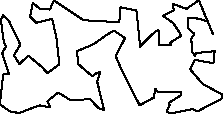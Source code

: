 unitsize(0.001cm);
// 23045.1
draw((3477,949)--(3393,782));
draw((3393,782)--(3613,523));
draw((3613,523)--(3972,329));
draw((3972,329)--(3941,258));
draw((3941,258)--(3527,41));
draw((3527,41)--(3431,78));
draw((3431,78)--(3048,1));
draw((3048,1)--(2977,39));
draw((2977,39)--(3035,152));
draw((3035,152)--(3019,189));
draw((3019,189)--(3232,324));
draw((3232,324)--(3230,380));
draw((3230,380)--(2823,376));
draw((2823,376)--(2779,435));
draw((2779,435)--(2753,283));
draw((2753,283)--(2502,146));
draw((2502,146)--(2186,766));
draw((2186,766)--(2081,1011));
draw((2081,1011)--(2243,1332));
draw((2243,1332)--(2053,1461));
draw((2053,1461)--(1937,1400));
draw((1937,1400)--(1689,1223));
draw((1689,1223)--(1398,1100));
draw((1398,1100)--(1419,872));
draw((1419,872)--(1668,658));
draw((1668,658)--(1741,712));
draw((1741,712)--(1806,733));
draw((1806,733)--(1754,559));
draw((1754,559)--(1878,59));
draw((1878,59)--(1782,93));
draw((1782,93)--(1628,253));
draw((1628,253)--(1280,237));
draw((1280,237)--(1067,371));
draw((1067,371)--(876,220));
draw((876,220)--(923,108));
draw((923,108)--(741,146));
draw((741,146)--(640,110));
draw((640,110)--(374,9));
draw((374,9)--(217,38));
draw((217,38)--(48,154));
draw((48,154)--(48,267));
draw((48,267)--(96,691));
draw((96,691)--(201,693));
draw((201,693)--(78,1066));
draw((78,1066)--(144,1185));
draw((144,1185)--(106,1267));
draw((106,1267)--(53,1657));
draw((53,1657)--(91,1732));
draw((91,1732)--(198,1632));
draw((198,1632)--(397,1217));
draw((397,1217)--(285,1029));
draw((285,1029)--(382,872));
draw((382,872)--(538,1023));
draw((538,1023)--(765,833));
draw((765,833)--(878,715));
draw((878,715)--(1086,868));
draw((1086,868)--(1034,1344));
draw((1034,1344)--(958,1670));
draw((958,1670)--(678,1599));
draw((678,1599)--(571,1711));
draw((571,1711)--(618,1953));
draw((618,1953)--(739,1850));
draw((739,1850)--(920,1835));
draw((920,1835)--(989,1997));
draw((989,1997)--(1513,1646));
draw((1513,1646)--(2143,1611));
draw((2143,1611)--(2164,1874));
draw((2164,1874)--(2445,1820));
draw((2445,1820)--(2502,1274));
draw((2502,1274)--(2503,1172));
draw((2503,1172)--(2609,1286));
draw((2609,1286)--(2643,1320));
draw((2643,1320)--(2790,1457));
draw((2790,1457)--(2835,1472));
draw((2835,1472)--(2849,1214));
draw((2849,1214)--(3061,1211));
draw((3061,1211)--(3029,1242));
draw((3029,1242)--(3239,1376));
draw((3239,1376)--(3098,1594));
draw((3098,1594)--(2916,1724));
draw((2916,1724)--(3105,1823));
draw((3105,1823)--(3083,1938));
draw((3083,1938)--(3104,1931));
draw((3104,1931)--(3326,1846));
draw((3326,1846)--(3548,1999));
draw((3548,1999)--(3646,1758));
draw((3646,1758)--(3796,1401));
draw((3796,1401)--(3702,1624));
draw((3702,1624)--(3551,1673));
draw((3551,1673)--(3359,1693));
draw((3359,1693)--(3364,1498));
draw((3364,1498)--(3468,1404));
draw((3468,1404)--(3404,1307));
draw((3404,1307)--(3423,1241));
draw((3423,1241)--(3430,1088));
draw((3430,1088)--(3479,1023));
draw((3479,1023)--(3502,1067));
draw((3502,1067)--(3825,1101));
draw((3825,1101)--(3803,886));
draw((3803,886)--(3477,949));
